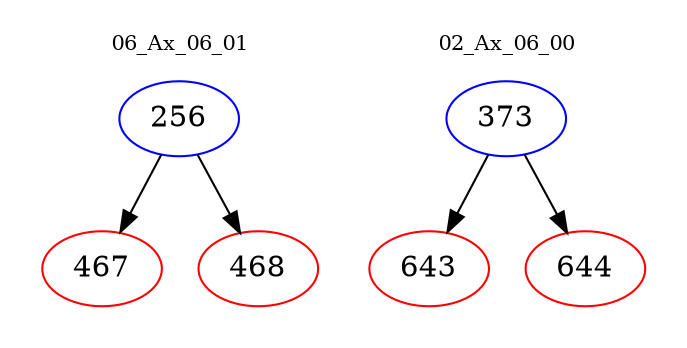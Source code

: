 digraph{
subgraph cluster_0 {
color = white
label = "06_Ax_06_01";
fontsize=10;
T0_256 [label="256", color="blue"]
T0_256 -> T0_467 [color="black"]
T0_467 [label="467", color="red"]
T0_256 -> T0_468 [color="black"]
T0_468 [label="468", color="red"]
}
subgraph cluster_1 {
color = white
label = "02_Ax_06_00";
fontsize=10;
T1_373 [label="373", color="blue"]
T1_373 -> T1_643 [color="black"]
T1_643 [label="643", color="red"]
T1_373 -> T1_644 [color="black"]
T1_644 [label="644", color="red"]
}
}
